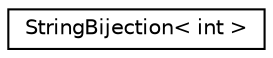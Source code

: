digraph "Graphical Class Hierarchy"
{
  edge [fontname="Helvetica",fontsize="10",labelfontname="Helvetica",labelfontsize="10"];
  node [fontname="Helvetica",fontsize="10",shape=record];
  rankdir="LR";
  Node0 [label="StringBijection\< int \>",height=0.2,width=0.4,color="black", fillcolor="white", style="filled",URL="$d5/d41/class_string_bijection.html"];
}

